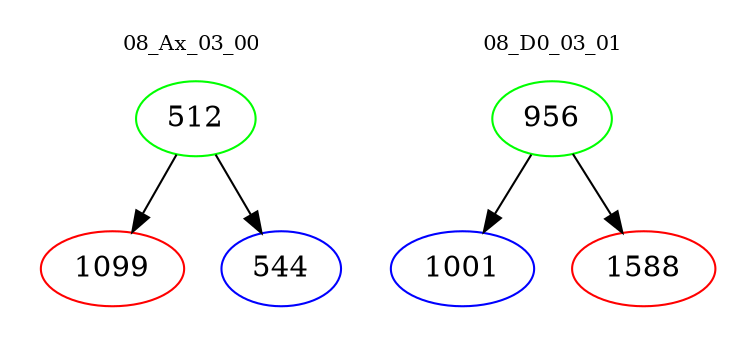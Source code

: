 digraph{
subgraph cluster_0 {
color = white
label = "08_Ax_03_00";
fontsize=10;
T0_512 [label="512", color="green"]
T0_512 -> T0_1099 [color="black"]
T0_1099 [label="1099", color="red"]
T0_512 -> T0_544 [color="black"]
T0_544 [label="544", color="blue"]
}
subgraph cluster_1 {
color = white
label = "08_D0_03_01";
fontsize=10;
T1_956 [label="956", color="green"]
T1_956 -> T1_1001 [color="black"]
T1_1001 [label="1001", color="blue"]
T1_956 -> T1_1588 [color="black"]
T1_1588 [label="1588", color="red"]
}
}
